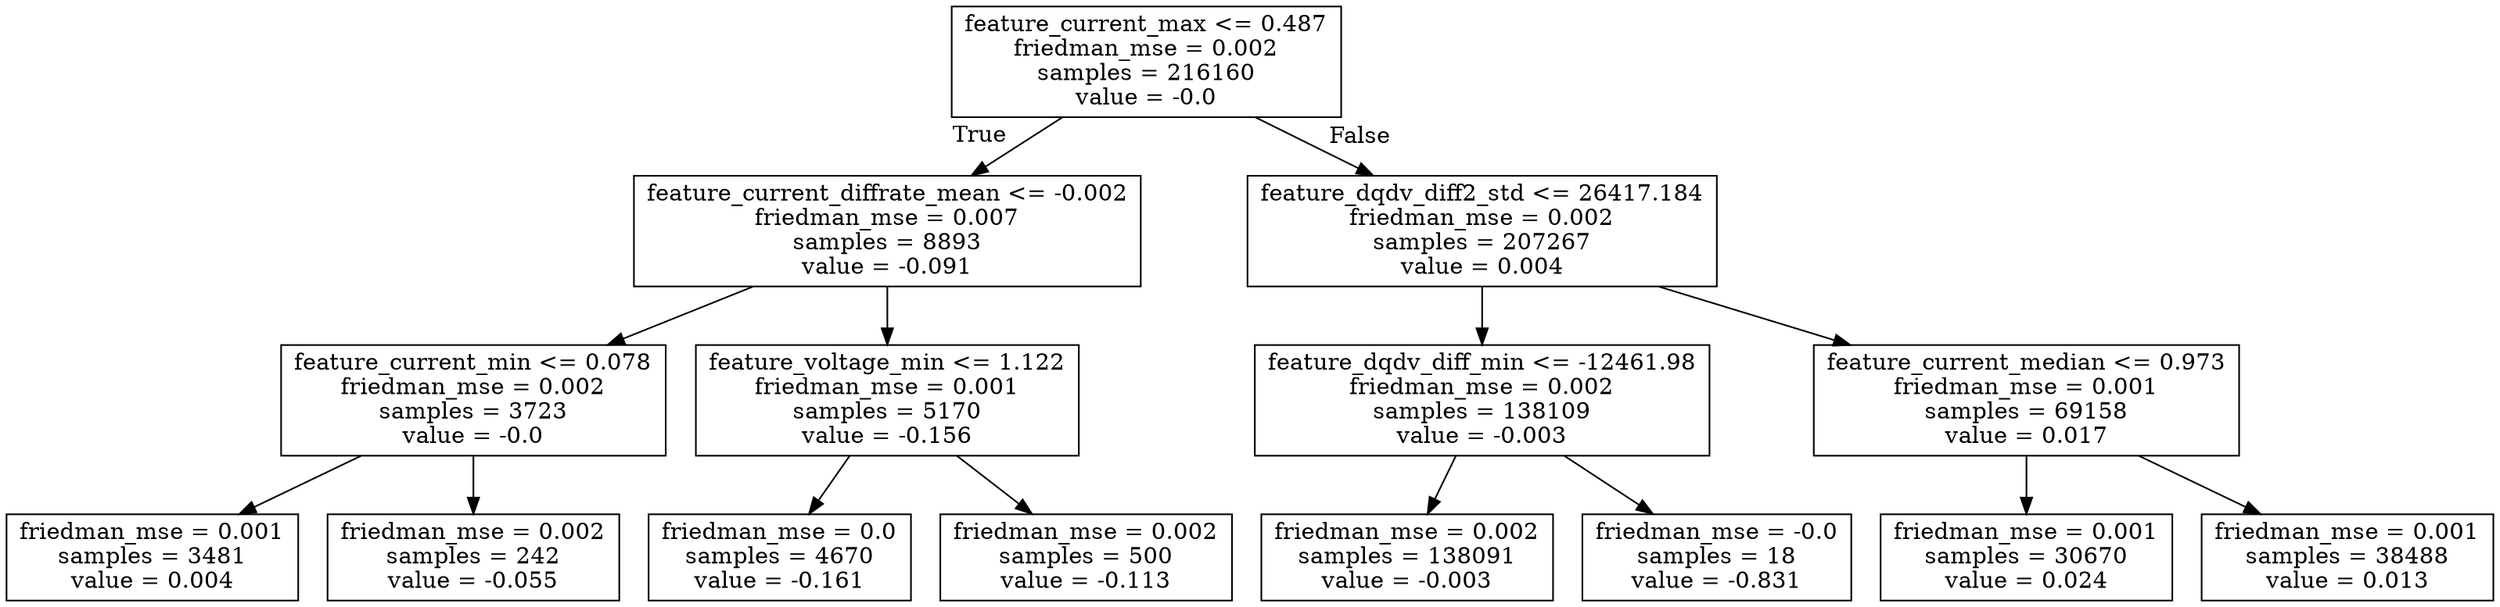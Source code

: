 digraph Tree {
node [shape=box] ;
0 [label="feature_current_max <= 0.487\nfriedman_mse = 0.002\nsamples = 216160\nvalue = -0.0"] ;
1 [label="feature_current_diffrate_mean <= -0.002\nfriedman_mse = 0.007\nsamples = 8893\nvalue = -0.091"] ;
0 -> 1 [labeldistance=2.5, labelangle=45, headlabel="True"] ;
2 [label="feature_current_min <= 0.078\nfriedman_mse = 0.002\nsamples = 3723\nvalue = -0.0"] ;
1 -> 2 ;
3 [label="friedman_mse = 0.001\nsamples = 3481\nvalue = 0.004"] ;
2 -> 3 ;
4 [label="friedman_mse = 0.002\nsamples = 242\nvalue = -0.055"] ;
2 -> 4 ;
5 [label="feature_voltage_min <= 1.122\nfriedman_mse = 0.001\nsamples = 5170\nvalue = -0.156"] ;
1 -> 5 ;
6 [label="friedman_mse = 0.0\nsamples = 4670\nvalue = -0.161"] ;
5 -> 6 ;
7 [label="friedman_mse = 0.002\nsamples = 500\nvalue = -0.113"] ;
5 -> 7 ;
8 [label="feature_dqdv_diff2_std <= 26417.184\nfriedman_mse = 0.002\nsamples = 207267\nvalue = 0.004"] ;
0 -> 8 [labeldistance=2.5, labelangle=-45, headlabel="False"] ;
9 [label="feature_dqdv_diff_min <= -12461.98\nfriedman_mse = 0.002\nsamples = 138109\nvalue = -0.003"] ;
8 -> 9 ;
10 [label="friedman_mse = 0.002\nsamples = 138091\nvalue = -0.003"] ;
9 -> 10 ;
11 [label="friedman_mse = -0.0\nsamples = 18\nvalue = -0.831"] ;
9 -> 11 ;
12 [label="feature_current_median <= 0.973\nfriedman_mse = 0.001\nsamples = 69158\nvalue = 0.017"] ;
8 -> 12 ;
13 [label="friedman_mse = 0.001\nsamples = 30670\nvalue = 0.024"] ;
12 -> 13 ;
14 [label="friedman_mse = 0.001\nsamples = 38488\nvalue = 0.013"] ;
12 -> 14 ;
}